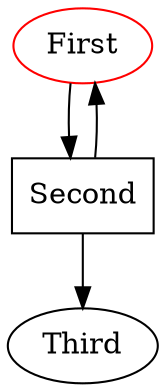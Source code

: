 digraph G {

  v0 [label="First",id="1",shape="oval",color="red"]
  v1 [label="Second",id="2",shape="box",color="black"]
  v2 [label="Third",id="3",shape="oval",color="black"]

  v0 -> v1
  v1 -> v2
  v1 -> v0

}